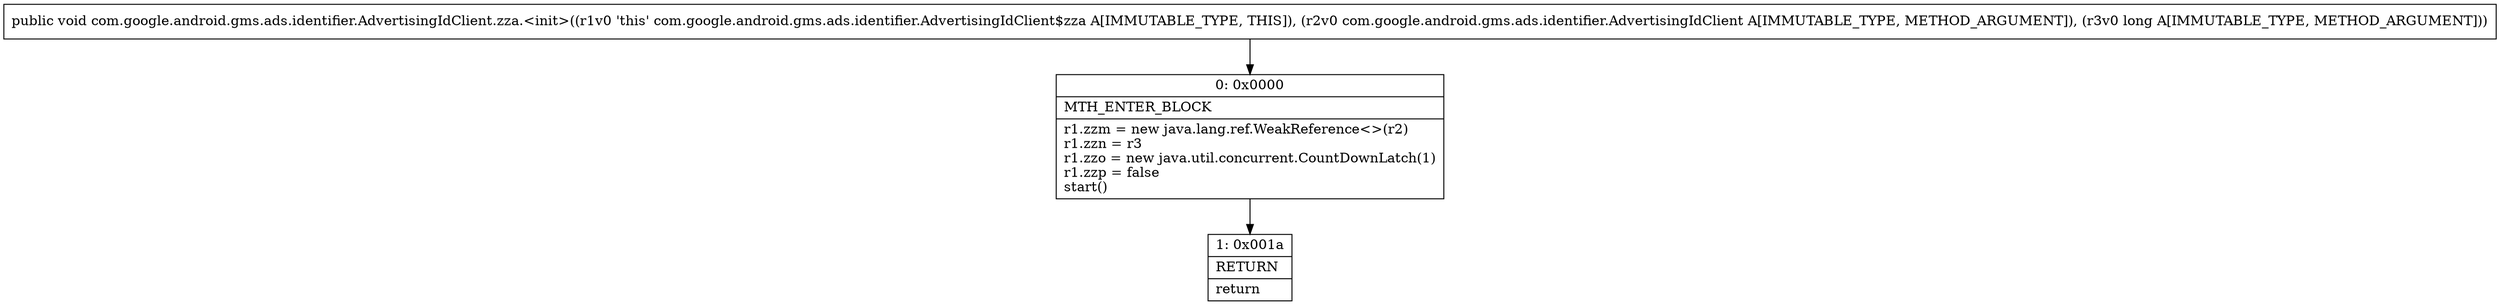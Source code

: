 digraph "CFG forcom.google.android.gms.ads.identifier.AdvertisingIdClient.zza.\<init\>(Lcom\/google\/android\/gms\/ads\/identifier\/AdvertisingIdClient;J)V" {
Node_0 [shape=record,label="{0\:\ 0x0000|MTH_ENTER_BLOCK\l|r1.zzm = new java.lang.ref.WeakReference\<\>(r2)\lr1.zzn = r3\lr1.zzo = new java.util.concurrent.CountDownLatch(1)\lr1.zzp = false\lstart()\l}"];
Node_1 [shape=record,label="{1\:\ 0x001a|RETURN\l|return\l}"];
MethodNode[shape=record,label="{public void com.google.android.gms.ads.identifier.AdvertisingIdClient.zza.\<init\>((r1v0 'this' com.google.android.gms.ads.identifier.AdvertisingIdClient$zza A[IMMUTABLE_TYPE, THIS]), (r2v0 com.google.android.gms.ads.identifier.AdvertisingIdClient A[IMMUTABLE_TYPE, METHOD_ARGUMENT]), (r3v0 long A[IMMUTABLE_TYPE, METHOD_ARGUMENT])) }"];
MethodNode -> Node_0;
Node_0 -> Node_1;
}

